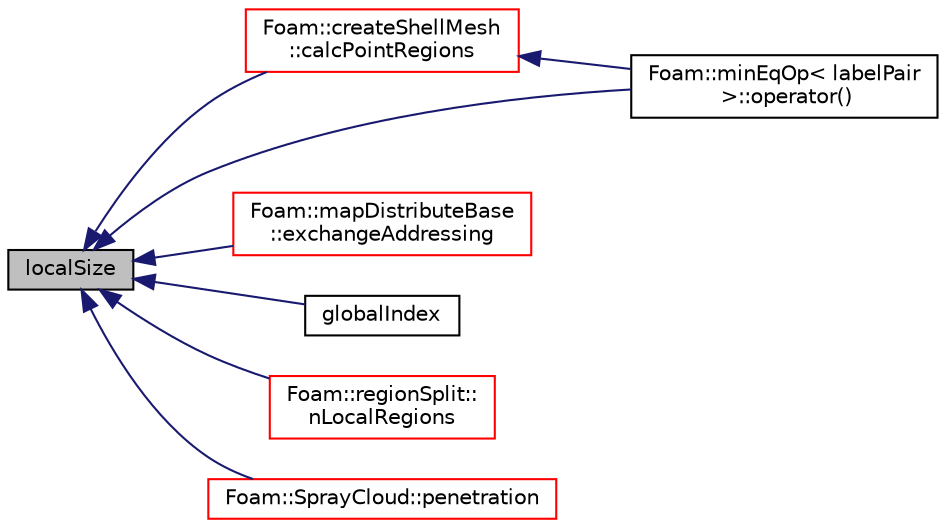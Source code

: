 digraph "localSize"
{
  bgcolor="transparent";
  edge [fontname="Helvetica",fontsize="10",labelfontname="Helvetica",labelfontsize="10"];
  node [fontname="Helvetica",fontsize="10",shape=record];
  rankdir="LR";
  Node1 [label="localSize",height=0.2,width=0.4,color="black", fillcolor="grey75", style="filled", fontcolor="black"];
  Node1 -> Node2 [dir="back",color="midnightblue",fontsize="10",style="solid",fontname="Helvetica"];
  Node2 [label="Foam::createShellMesh\l::calcPointRegions",height=0.2,width=0.4,color="red",URL="$a00438.html#abd09fd2558d9fc41e9a503ce2976fe5f",tooltip="Helper: calculate point regions. The point region is the. "];
  Node2 -> Node3 [dir="back",color="midnightblue",fontsize="10",style="solid",fontname="Helvetica"];
  Node3 [label="Foam::minEqOp\< labelPair\l \>::operator()",height=0.2,width=0.4,color="black",URL="$a01530.html#a131b2d9d4e100f101911f04944600277"];
  Node1 -> Node4 [dir="back",color="midnightblue",fontsize="10",style="solid",fontname="Helvetica"];
  Node4 [label="Foam::mapDistributeBase\l::exchangeAddressing",height=0.2,width=0.4,color="red",URL="$a01438.html#aaea4ac19dd141ea6cc9d6adbcf7c0cf4"];
  Node1 -> Node5 [dir="back",color="midnightblue",fontsize="10",style="solid",fontname="Helvetica"];
  Node5 [label="globalIndex",height=0.2,width=0.4,color="black",URL="$a00947.html#a39ebbeaca6850dfbcf3f8c2d7305feb9",tooltip="Construct from local max size. Does communication with default. "];
  Node1 -> Node6 [dir="back",color="midnightblue",fontsize="10",style="solid",fontname="Helvetica"];
  Node6 [label="Foam::regionSplit::\lnLocalRegions",height=0.2,width=0.4,color="red",URL="$a02202.html#abb30b377ae0b502454a8de06f7ac82ad",tooltip="Return local number of regions. "];
  Node1 -> Node3 [dir="back",color="midnightblue",fontsize="10",style="solid",fontname="Helvetica"];
  Node1 -> Node7 [dir="back",color="midnightblue",fontsize="10",style="solid",fontname="Helvetica"];
  Node7 [label="Foam::SprayCloud::penetration",height=0.2,width=0.4,color="red",URL="$a02495.html#aa8e8605f7454fbb76092407fb1906597",tooltip="Penetration for fraction [0-1] of the current total mass. "];
}
